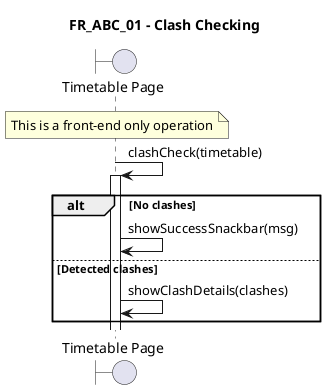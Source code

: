 @startuml FR_ABC_01
title FR_ABC_01 - Clash Checking
skinparam maxMessageSize 125

' actor "End User" as eu
boundary "Timetable Page" as fe
' control "TimetableController" as ct
' entity "Timetable" as en
' database "Database" as db

note across : This is a front-end only operation

fe -> fe ++ : clashCheck(timetable)

alt No clashes
    fe -> fe : showSuccessSnackbar(msg)
else Detected clashes
    fe -> fe : showClashDetails(clashes)
end


@enduml